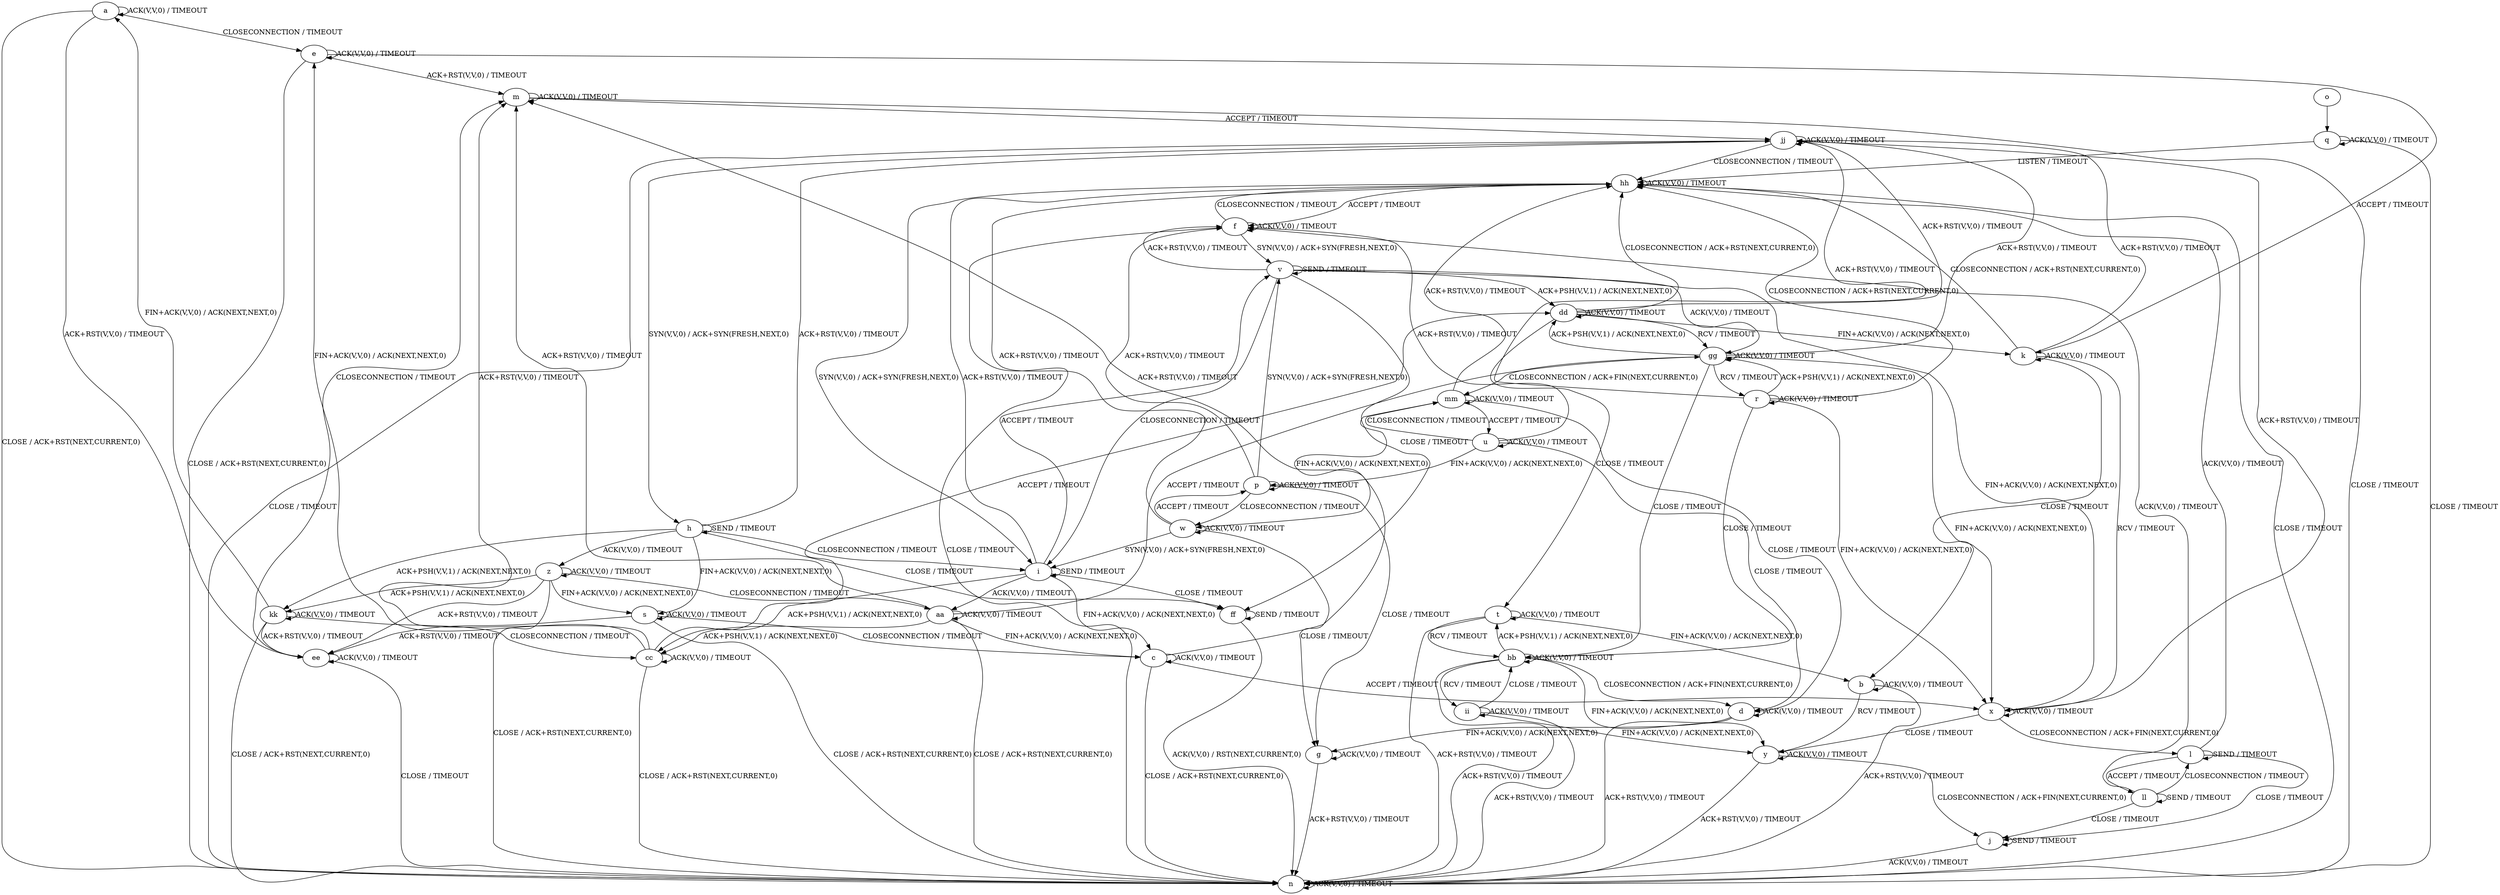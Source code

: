 digraph "" {
	graph ["Incoming time"=22.126875400543213,
		"Outgoing time"=20.094888925552368,
		Output="{'States': 39, 'Transitions': 495, 'Filename': '../results/tcp/TCP_Windows8_Server-TCP_Windows8_Server-z3-1.dot'}",
		Reference="{'States': 39, 'Transitions': 495, 'Filename': '../subjects/tcp/TCP_Windows8_Server.dot'}",
		Solver=z3,
		Updated="{'States': 39, 'Transitions': 495, 'Filename': '../subjects/tcp/TCP_Windows8_Server.dot'}",
		"f-measure"=1.0,
		precision=1.0,
		recall=1.0
	];
	a -> a [key=0,
	label="ACK(V,V,0) / TIMEOUT"];
a -> e [key=0,
label="CLOSECONNECTION / TIMEOUT"];
a -> n [key=0,
label="CLOSE / ACK+RST(NEXT,CURRENT,0)"];
a -> ee [key=0,
label="ACK+RST(V,V,0) / TIMEOUT"];
b -> b [key=0,
label="ACK(V,V,0) / TIMEOUT"];
b -> n [key=0,
label="ACK+RST(V,V,0) / TIMEOUT"];
b -> y [key=0,
label="RCV / TIMEOUT"];
c -> c [key=0,
label="ACK(V,V,0) / TIMEOUT"];
c -> m [key=0,
label="ACK+RST(V,V,0) / TIMEOUT"];
c -> n [key=0,
label="CLOSE / ACK+RST(NEXT,CURRENT,0)"];
c -> x [key=0,
label="ACCEPT / TIMEOUT"];
d -> d [key=0,
label="ACK(V,V,0) / TIMEOUT"];
d -> g [key=0,
label="FIN+ACK(V,V,0) / ACK(NEXT,NEXT,0)"];
d -> n [key=0,
label="ACK+RST(V,V,0) / TIMEOUT"];
e -> e [key=0,
label="ACK(V,V,0) / TIMEOUT"];
e -> k [key=0,
label="ACCEPT / TIMEOUT"];
e -> m [key=0,
label="ACK+RST(V,V,0) / TIMEOUT"];
e -> n [key=0,
label="CLOSE / ACK+RST(NEXT,CURRENT,0)"];
f -> f [key=0,
label="ACK(V,V,0) / TIMEOUT"];
f -> n [key=0,
label="CLOSE / TIMEOUT"];
f -> v [key=0,
label="SYN(V,V,0) / ACK+SYN(FRESH,NEXT,0)"];
f -> hh [key=0,
label="CLOSECONNECTION / TIMEOUT"];
g -> g [key=0,
label="ACK(V,V,0) / TIMEOUT"];
g -> n [key=0,
label="ACK+RST(V,V,0) / TIMEOUT"];
h -> h [key=0,
label="SEND / TIMEOUT"];
h -> i [key=0,
label="CLOSECONNECTION / TIMEOUT"];
h -> s [key=0,
label="FIN+ACK(V,V,0) / ACK(NEXT,NEXT,0)"];
h -> z [key=0,
label="ACK(V,V,0) / TIMEOUT"];
h -> ff [key=0,
label="CLOSE / TIMEOUT"];
h -> jj [key=0,
label="ACK+RST(V,V,0) / TIMEOUT"];
h -> kk [key=0,
label="ACK+PSH(V,V,1) / ACK(NEXT,NEXT,0)"];
i -> c [key=0,
label="FIN+ACK(V,V,0) / ACK(NEXT,NEXT,0)"];
i -> i [key=0,
label="SEND / TIMEOUT"];
i -> v [key=0,
label="ACCEPT / TIMEOUT"];
i -> aa [key=0,
label="ACK(V,V,0) / TIMEOUT"];
i -> cc [key=0,
label="ACK+PSH(V,V,1) / ACK(NEXT,NEXT,0)"];
i -> ff [key=0,
label="CLOSE / TIMEOUT"];
i -> hh [key=0,
label="ACK+RST(V,V,0) / TIMEOUT"];
j -> j [key=0,
label="SEND / TIMEOUT"];
j -> n [key=0,
label="ACK(V,V,0) / TIMEOUT"];
k -> b [key=0,
label="CLOSE / TIMEOUT"];
k -> k [key=0,
label="ACK(V,V,0) / TIMEOUT"];
k -> x [key=0,
label="RCV / TIMEOUT"];
k -> hh [key=0,
label="CLOSECONNECTION / ACK+RST(NEXT,CURRENT,0)"];
k -> jj [key=0,
label="ACK+RST(V,V,0) / TIMEOUT"];
l -> j [key=0,
label="CLOSE / TIMEOUT"];
l -> l [key=0,
label="SEND / TIMEOUT"];
l -> hh [key=0,
label="ACK(V,V,0) / TIMEOUT"];
l -> ll [key=0,
label="ACCEPT / TIMEOUT"];
m -> m [key=0,
label="ACK(V,V,0) / TIMEOUT"];
m -> n [key=0,
label="CLOSE / TIMEOUT"];
m -> jj [key=0,
label="ACCEPT / TIMEOUT"];
n -> n [key=0,
label="ACK(V,V,0) / TIMEOUT"];
o -> q [key=0];
p -> f [key=0,
label="ACK+RST(V,V,0) / TIMEOUT"];
p -> g [key=0,
label="CLOSE / TIMEOUT"];
p -> p [key=0,
label="ACK(V,V,0) / TIMEOUT"];
p -> v [key=0,
label="SYN(V,V,0) / ACK+SYN(FRESH,NEXT,0)"];
p -> w [key=0,
label="CLOSECONNECTION / TIMEOUT"];
q -> n [key=0,
label="CLOSE / TIMEOUT"];
q -> q [key=0,
label="ACK(V,V,0) / TIMEOUT"];
q -> hh [key=0,
label="LISTEN / TIMEOUT"];
r -> r [key=0,
label="ACK(V,V,0) / TIMEOUT"];
r -> x [key=0,
label="FIN+ACK(V,V,0) / ACK(NEXT,NEXT,0)"];
r -> bb [key=0,
label="CLOSE / TIMEOUT"];
r -> gg [key=0,
label="ACK+PSH(V,V,1) / ACK(NEXT,NEXT,0)"];
r -> hh [key=0,
label="CLOSECONNECTION / ACK+RST(NEXT,CURRENT,0)"];
r -> jj [key=0,
label="ACK+RST(V,V,0) / TIMEOUT"];
s -> c [key=0,
label="CLOSECONNECTION / TIMEOUT"];
s -> n [key=0,
label="CLOSE / ACK+RST(NEXT,CURRENT,0)"];
s -> s [key=0,
label="ACK(V,V,0) / TIMEOUT"];
s -> ee [key=0,
label="ACK+RST(V,V,0) / TIMEOUT"];
t -> b [key=0,
label="FIN+ACK(V,V,0) / ACK(NEXT,NEXT,0)"];
t -> n [key=0,
label="ACK+RST(V,V,0) / TIMEOUT"];
t -> t [key=0,
label="ACK(V,V,0) / TIMEOUT"];
t -> bb [key=0,
label="RCV / TIMEOUT"];
u -> d [key=0,
label="CLOSE / TIMEOUT"];
u -> f [key=0,
label="ACK+RST(V,V,0) / TIMEOUT"];
u -> p [key=0,
label="FIN+ACK(V,V,0) / ACK(NEXT,NEXT,0)"];
u -> u [key=0,
label="ACK(V,V,0) / TIMEOUT"];
u -> mm [key=0,
label="CLOSECONNECTION / TIMEOUT"];
v -> f [key=0,
label="ACK+RST(V,V,0) / TIMEOUT"];
v -> i [key=0,
label="CLOSECONNECTION / TIMEOUT"];
v -> v [key=0,
label="SEND / TIMEOUT"];
v -> x [key=0,
label="FIN+ACK(V,V,0) / ACK(NEXT,NEXT,0)"];
v -> dd [key=0,
label="ACK+PSH(V,V,1) / ACK(NEXT,NEXT,0)"];
v -> ff [key=0,
label="CLOSE / TIMEOUT"];
v -> gg [key=0,
label="ACK(V,V,0) / TIMEOUT"];
w -> g [key=0,
label="CLOSE / TIMEOUT"];
w -> i [key=0,
label="SYN(V,V,0) / ACK+SYN(FRESH,NEXT,0)"];
w -> p [key=0,
label="ACCEPT / TIMEOUT"];
w -> w [key=0,
label="ACK(V,V,0) / TIMEOUT"];
w -> hh [key=0,
label="ACK+RST(V,V,0) / TIMEOUT"];
x -> l [key=0,
label="CLOSECONNECTION / ACK+FIN(NEXT,CURRENT,0)"];
x -> x [key=0,
label="ACK(V,V,0) / TIMEOUT"];
x -> y [key=0,
label="CLOSE / TIMEOUT"];
x -> jj [key=0,
label="ACK+RST(V,V,0) / TIMEOUT"];
y -> j [key=0,
label="CLOSECONNECTION / ACK+FIN(NEXT,CURRENT,0)"];
y -> n [key=0,
label="ACK+RST(V,V,0) / TIMEOUT"];
y -> y [key=0,
label="ACK(V,V,0) / TIMEOUT"];
z -> n [key=0,
label="CLOSE / ACK+RST(NEXT,CURRENT,0)"];
z -> s [key=0,
label="FIN+ACK(V,V,0) / ACK(NEXT,NEXT,0)"];
z -> z [key=0,
label="ACK(V,V,0) / TIMEOUT"];
z -> aa [key=0,
label="CLOSECONNECTION / TIMEOUT"];
z -> ee [key=0,
label="ACK+RST(V,V,0) / TIMEOUT"];
z -> kk [key=0,
label="ACK+PSH(V,V,1) / ACK(NEXT,NEXT,0)"];
aa -> c [key=0,
label="FIN+ACK(V,V,0) / ACK(NEXT,NEXT,0)"];
aa -> m [key=0,
label="ACK+RST(V,V,0) / TIMEOUT"];
aa -> n [key=0,
label="CLOSE / ACK+RST(NEXT,CURRENT,0)"];
aa -> aa [key=0,
label="ACK(V,V,0) / TIMEOUT"];
aa -> cc [key=0,
label="ACK+PSH(V,V,1) / ACK(NEXT,NEXT,0)"];
aa -> gg [key=0,
label="ACCEPT / TIMEOUT"];
bb -> d [key=0,
label="CLOSECONNECTION / ACK+FIN(NEXT,CURRENT,0)"];
bb -> n [key=0,
label="ACK+RST(V,V,0) / TIMEOUT"];
bb -> t [key=0,
label="ACK+PSH(V,V,1) / ACK(NEXT,NEXT,0)"];
bb -> y [key=0,
label="FIN+ACK(V,V,0) / ACK(NEXT,NEXT,0)"];
bb -> bb [key=0,
label="ACK(V,V,0) / TIMEOUT"];
bb -> ii [key=0,
label="RCV / TIMEOUT"];
cc -> e [key=0,
label="FIN+ACK(V,V,0) / ACK(NEXT,NEXT,0)"];
cc -> m [key=0,
label="ACK+RST(V,V,0) / TIMEOUT"];
cc -> n [key=0,
label="CLOSE / ACK+RST(NEXT,CURRENT,0)"];
cc -> cc [key=0,
label="ACK(V,V,0) / TIMEOUT"];
cc -> dd [key=0,
label="ACCEPT / TIMEOUT"];
dd -> k [key=0,
label="FIN+ACK(V,V,0) / ACK(NEXT,NEXT,0)"];
dd -> t [key=0,
label="CLOSE / TIMEOUT"];
dd -> dd [key=0,
label="ACK(V,V,0) / TIMEOUT"];
dd -> gg [key=0,
label="RCV / TIMEOUT"];
dd -> hh [key=0,
label="CLOSECONNECTION / ACK+RST(NEXT,CURRENT,0)"];
dd -> jj [key=0,
label="ACK+RST(V,V,0) / TIMEOUT"];
ee -> m [key=0,
label="CLOSECONNECTION / TIMEOUT"];
ee -> n [key=0,
label="CLOSE / TIMEOUT"];
ee -> ee [key=0,
label="ACK(V,V,0) / TIMEOUT"];
ff -> n [key=0,
label="ACK(V,V,0) / RST(NEXT,CURRENT,0)"];
ff -> ff [key=0,
label="SEND / TIMEOUT"];
gg -> r [key=0,
label="RCV / TIMEOUT"];
gg -> x [key=0,
label="FIN+ACK(V,V,0) / ACK(NEXT,NEXT,0)"];
gg -> bb [key=0,
label="CLOSE / TIMEOUT"];
gg -> dd [key=0,
label="ACK+PSH(V,V,1) / ACK(NEXT,NEXT,0)"];
gg -> gg [key=0,
label="ACK(V,V,0) / TIMEOUT"];
gg -> jj [key=0,
label="ACK+RST(V,V,0) / TIMEOUT"];
gg -> mm [key=0,
label="CLOSECONNECTION / ACK+FIN(NEXT,CURRENT,0)"];
hh -> f [key=0,
label="ACCEPT / TIMEOUT"];
hh -> i [key=0,
label="SYN(V,V,0) / ACK+SYN(FRESH,NEXT,0)"];
hh -> n [key=0,
label="CLOSE / TIMEOUT"];
hh -> hh [key=0,
label="ACK(V,V,0) / TIMEOUT"];
ii -> n [key=0,
label="ACK+RST(V,V,0) / TIMEOUT"];
ii -> y [key=0,
label="FIN+ACK(V,V,0) / ACK(NEXT,NEXT,0)"];
ii -> bb [key=0,
label="CLOSE / TIMEOUT"];
ii -> ii [key=0,
label="ACK(V,V,0) / TIMEOUT"];
jj -> h [key=0,
label="SYN(V,V,0) / ACK+SYN(FRESH,NEXT,0)"];
jj -> n [key=0,
label="CLOSE / TIMEOUT"];
jj -> hh [key=0,
label="CLOSECONNECTION / TIMEOUT"];
jj -> jj [key=0,
label="ACK(V,V,0) / TIMEOUT"];
kk -> a [key=0,
label="FIN+ACK(V,V,0) / ACK(NEXT,NEXT,0)"];
kk -> n [key=0,
label="CLOSE / ACK+RST(NEXT,CURRENT,0)"];
kk -> cc [key=0,
label="CLOSECONNECTION / TIMEOUT"];
kk -> ee [key=0,
label="ACK+RST(V,V,0) / TIMEOUT"];
kk -> kk [key=0,
label="ACK(V,V,0) / TIMEOUT"];
ll -> f [key=0,
label="ACK(V,V,0) / TIMEOUT"];
ll -> j [key=0,
label="CLOSE / TIMEOUT"];
ll -> l [key=0,
label="CLOSECONNECTION / TIMEOUT"];
ll -> ll [key=0,
label="SEND / TIMEOUT"];
mm -> d [key=0,
label="CLOSE / TIMEOUT"];
mm -> u [key=0,
label="ACCEPT / TIMEOUT"];
mm -> w [key=0,
label="FIN+ACK(V,V,0) / ACK(NEXT,NEXT,0)"];
mm -> hh [key=0,
label="ACK+RST(V,V,0) / TIMEOUT"];
mm -> mm [key=0,
label="ACK(V,V,0) / TIMEOUT"];
}
